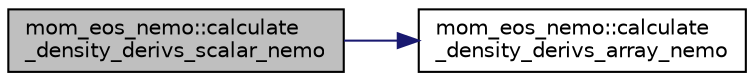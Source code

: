 digraph "mom_eos_nemo::calculate_density_derivs_scalar_nemo"
{
 // INTERACTIVE_SVG=YES
 // LATEX_PDF_SIZE
  edge [fontname="Helvetica",fontsize="10",labelfontname="Helvetica",labelfontsize="10"];
  node [fontname="Helvetica",fontsize="10",shape=record];
  rankdir="LR";
  Node1 [label="mom_eos_nemo::calculate\l_density_derivs_scalar_nemo",height=0.2,width=0.4,color="black", fillcolor="grey75", style="filled", fontcolor="black",tooltip="Wrapper to calculate_density_derivs_array for scalar inputs."];
  Node1 -> Node2 [color="midnightblue",fontsize="10",style="solid",fontname="Helvetica"];
  Node2 [label="mom_eos_nemo::calculate\l_density_derivs_array_nemo",height=0.2,width=0.4,color="black", fillcolor="white", style="filled",URL="$namespacemom__eos__nemo.html#ac794e7251c8971a0795fc6add423a6d9",tooltip="For a given thermodynamic state, calculate the derivatives of density with conservative temperature a..."];
}
